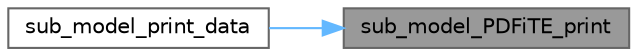 digraph "sub_model_PDFiTE_print"
{
 // LATEX_PDF_SIZE
  bgcolor="transparent";
  edge [fontname=Helvetica,fontsize=10,labelfontname=Helvetica,labelfontsize=10];
  node [fontname=Helvetica,fontsize=10,shape=box,height=0.2,width=0.4];
  rankdir="RL";
  Node1 [label="sub_model_PDFiTE_print",height=0.2,width=0.4,color="gray40", fillcolor="grey60", style="filled", fontcolor="black",tooltip="Print the PDFiTE Activity sub model parameters."];
  Node1 -> Node2 [dir="back",color="steelblue1",style="solid"];
  Node2 [label="sub_model_print_data",height=0.2,width=0.4,color="grey40", fillcolor="white", style="filled",URL="$sub__model__solver_8c.html#a1e59f0e39671190ef139baa1021d9edf",tooltip="Print the sub model data."];
}
